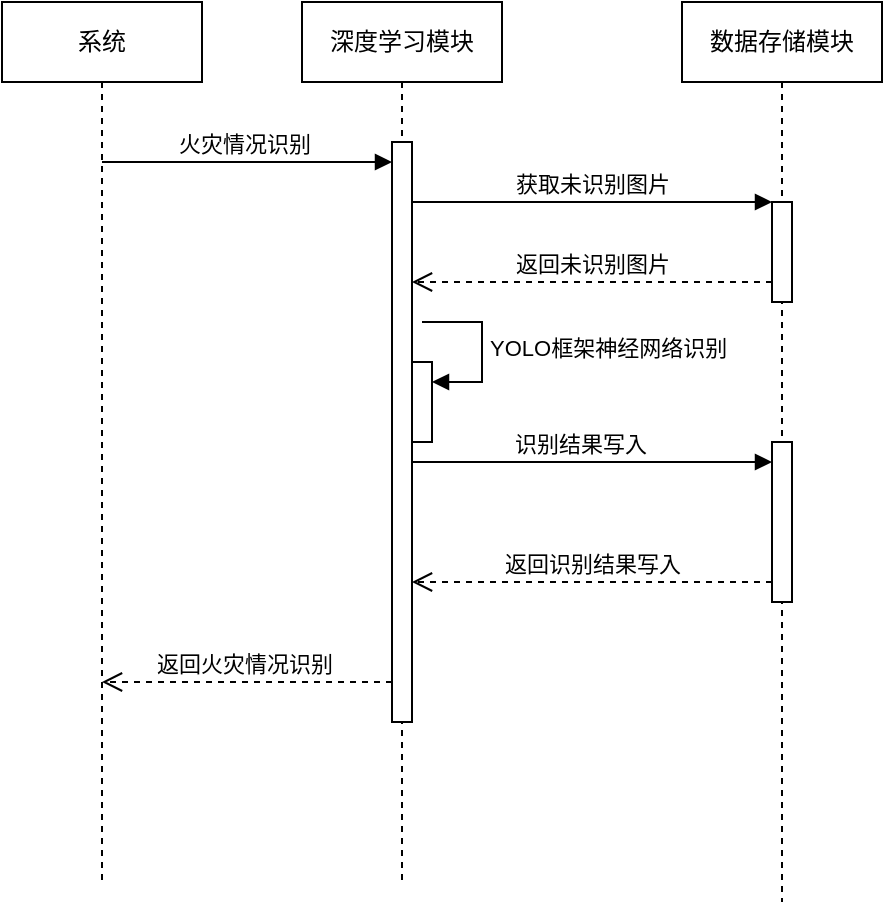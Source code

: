 <mxfile version="20.8.23" type="github">
  <diagram name="第 1 页" id="ZUcPJ8nwQQvhi497btmZ">
    <mxGraphModel dx="945" dy="573" grid="1" gridSize="10" guides="1" tooltips="1" connect="1" arrows="1" fold="1" page="1" pageScale="1" pageWidth="827" pageHeight="1169" math="0" shadow="0">
      <root>
        <mxCell id="0" />
        <mxCell id="1" parent="0" />
        <mxCell id="soi6QzS_a9XyFAHUzBpG-1" value="深度学习模块" style="shape=umlLifeline;perimeter=lifelinePerimeter;whiteSpace=wrap;html=1;container=1;dropTarget=0;collapsible=0;recursiveResize=0;outlineConnect=0;portConstraint=eastwest;newEdgeStyle={&quot;edgeStyle&quot;:&quot;elbowEdgeStyle&quot;,&quot;elbow&quot;:&quot;vertical&quot;,&quot;curved&quot;:0,&quot;rounded&quot;:0};" vertex="1" parent="1">
          <mxGeometry x="190" y="110" width="100" height="440" as="geometry" />
        </mxCell>
        <mxCell id="soi6QzS_a9XyFAHUzBpG-2" value="" style="html=1;points=[];perimeter=orthogonalPerimeter;outlineConnect=0;targetShapes=umlLifeline;portConstraint=eastwest;newEdgeStyle={&quot;edgeStyle&quot;:&quot;elbowEdgeStyle&quot;,&quot;elbow&quot;:&quot;vertical&quot;,&quot;curved&quot;:0,&quot;rounded&quot;:0};" vertex="1" parent="soi6QzS_a9XyFAHUzBpG-1">
          <mxGeometry x="45" y="70" width="10" height="290" as="geometry" />
        </mxCell>
        <mxCell id="soi6QzS_a9XyFAHUzBpG-3" value="" style="html=1;points=[];perimeter=orthogonalPerimeter;outlineConnect=0;targetShapes=umlLifeline;portConstraint=eastwest;newEdgeStyle={&quot;edgeStyle&quot;:&quot;elbowEdgeStyle&quot;,&quot;elbow&quot;:&quot;vertical&quot;,&quot;curved&quot;:0,&quot;rounded&quot;:0};" vertex="1" parent="soi6QzS_a9XyFAHUzBpG-1">
          <mxGeometry x="55" y="180" width="10" height="40" as="geometry" />
        </mxCell>
        <mxCell id="soi6QzS_a9XyFAHUzBpG-4" value="YOLO框架神经网络识别" style="html=1;align=left;spacingLeft=2;endArrow=block;rounded=0;edgeStyle=orthogonalEdgeStyle;curved=0;rounded=0;" edge="1" parent="soi6QzS_a9XyFAHUzBpG-1" target="soi6QzS_a9XyFAHUzBpG-3">
          <mxGeometry x="0.012" relative="1" as="geometry">
            <mxPoint x="60" y="160" as="sourcePoint" />
            <Array as="points">
              <mxPoint x="90" y="190" />
            </Array>
            <mxPoint as="offset" />
          </mxGeometry>
        </mxCell>
        <mxCell id="soi6QzS_a9XyFAHUzBpG-5" value="数据存储模块" style="shape=umlLifeline;perimeter=lifelinePerimeter;whiteSpace=wrap;html=1;container=1;dropTarget=0;collapsible=0;recursiveResize=0;outlineConnect=0;portConstraint=eastwest;newEdgeStyle={&quot;edgeStyle&quot;:&quot;elbowEdgeStyle&quot;,&quot;elbow&quot;:&quot;vertical&quot;,&quot;curved&quot;:0,&quot;rounded&quot;:0};" vertex="1" parent="1">
          <mxGeometry x="380" y="110" width="100" height="450" as="geometry" />
        </mxCell>
        <mxCell id="soi6QzS_a9XyFAHUzBpG-6" value="" style="html=1;points=[];perimeter=orthogonalPerimeter;outlineConnect=0;targetShapes=umlLifeline;portConstraint=eastwest;newEdgeStyle={&quot;edgeStyle&quot;:&quot;elbowEdgeStyle&quot;,&quot;elbow&quot;:&quot;vertical&quot;,&quot;curved&quot;:0,&quot;rounded&quot;:0};" vertex="1" parent="soi6QzS_a9XyFAHUzBpG-5">
          <mxGeometry x="45" y="100" width="10" height="50" as="geometry" />
        </mxCell>
        <mxCell id="soi6QzS_a9XyFAHUzBpG-7" value="" style="html=1;points=[];perimeter=orthogonalPerimeter;outlineConnect=0;targetShapes=umlLifeline;portConstraint=eastwest;newEdgeStyle={&quot;edgeStyle&quot;:&quot;elbowEdgeStyle&quot;,&quot;elbow&quot;:&quot;vertical&quot;,&quot;curved&quot;:0,&quot;rounded&quot;:0};" vertex="1" parent="soi6QzS_a9XyFAHUzBpG-5">
          <mxGeometry x="45" y="220" width="10" height="80" as="geometry" />
        </mxCell>
        <mxCell id="soi6QzS_a9XyFAHUzBpG-8" value="系统" style="shape=umlLifeline;perimeter=lifelinePerimeter;whiteSpace=wrap;html=1;container=1;dropTarget=0;collapsible=0;recursiveResize=0;outlineConnect=0;portConstraint=eastwest;newEdgeStyle={&quot;edgeStyle&quot;:&quot;elbowEdgeStyle&quot;,&quot;elbow&quot;:&quot;vertical&quot;,&quot;curved&quot;:0,&quot;rounded&quot;:0};" vertex="1" parent="1">
          <mxGeometry x="40" y="110" width="100" height="440" as="geometry" />
        </mxCell>
        <mxCell id="soi6QzS_a9XyFAHUzBpG-9" value="火灾情况识别" style="html=1;verticalAlign=bottom;endArrow=block;edgeStyle=elbowEdgeStyle;elbow=vertical;curved=0;rounded=0;" edge="1" parent="1" source="soi6QzS_a9XyFAHUzBpG-8" target="soi6QzS_a9XyFAHUzBpG-2">
          <mxGeometry x="-0.031" relative="1" as="geometry">
            <mxPoint x="100" y="180" as="sourcePoint" />
            <Array as="points">
              <mxPoint x="170" y="190" />
            </Array>
            <mxPoint as="offset" />
          </mxGeometry>
        </mxCell>
        <mxCell id="soi6QzS_a9XyFAHUzBpG-10" value="返回火灾情况识别" style="html=1;verticalAlign=bottom;endArrow=open;dashed=1;endSize=8;edgeStyle=elbowEdgeStyle;elbow=vertical;curved=0;rounded=0;" edge="1" parent="1" source="soi6QzS_a9XyFAHUzBpG-2" target="soi6QzS_a9XyFAHUzBpG-8">
          <mxGeometry x="0.031" relative="1" as="geometry">
            <mxPoint x="100" y="255" as="targetPoint" />
            <Array as="points">
              <mxPoint x="160" y="450" />
              <mxPoint x="160" y="510" />
              <mxPoint x="190" y="370" />
            </Array>
            <mxPoint as="offset" />
          </mxGeometry>
        </mxCell>
        <mxCell id="soi6QzS_a9XyFAHUzBpG-11" value="获取未识别图片" style="html=1;verticalAlign=bottom;endArrow=block;edgeStyle=elbowEdgeStyle;elbow=vertical;curved=0;rounded=0;" edge="1" parent="1" source="soi6QzS_a9XyFAHUzBpG-2" target="soi6QzS_a9XyFAHUzBpG-6">
          <mxGeometry relative="1" as="geometry">
            <mxPoint x="260" y="250" as="sourcePoint" />
            <Array as="points">
              <mxPoint x="320" y="210" />
            </Array>
            <mxPoint as="offset" />
          </mxGeometry>
        </mxCell>
        <mxCell id="soi6QzS_a9XyFAHUzBpG-12" value="返回未识别图片" style="html=1;verticalAlign=bottom;endArrow=open;dashed=1;endSize=8;edgeStyle=elbowEdgeStyle;elbow=vertical;curved=0;rounded=0;" edge="1" parent="1" source="soi6QzS_a9XyFAHUzBpG-6" target="soi6QzS_a9XyFAHUzBpG-2">
          <mxGeometry relative="1" as="geometry">
            <mxPoint x="295" y="285" as="targetPoint" />
            <Array as="points">
              <mxPoint x="310" y="250" />
            </Array>
          </mxGeometry>
        </mxCell>
        <mxCell id="soi6QzS_a9XyFAHUzBpG-13" value="识别结果写入" style="html=1;verticalAlign=bottom;endArrow=block;edgeStyle=elbowEdgeStyle;elbow=vertical;curved=0;rounded=0;" edge="1" parent="1" source="soi6QzS_a9XyFAHUzBpG-2" target="soi6QzS_a9XyFAHUzBpG-7">
          <mxGeometry x="-0.071" relative="1" as="geometry">
            <mxPoint x="315" y="400" as="sourcePoint" />
            <Array as="points">
              <mxPoint x="310" y="340" />
            </Array>
            <mxPoint as="offset" />
          </mxGeometry>
        </mxCell>
        <mxCell id="soi6QzS_a9XyFAHUzBpG-14" value="返回识别结果写入" style="html=1;verticalAlign=bottom;endArrow=open;dashed=1;endSize=8;edgeStyle=elbowEdgeStyle;elbow=vertical;curved=0;rounded=0;" edge="1" parent="1" source="soi6QzS_a9XyFAHUzBpG-7" target="soi6QzS_a9XyFAHUzBpG-2">
          <mxGeometry relative="1" as="geometry">
            <mxPoint x="315" y="475" as="targetPoint" />
            <Array as="points">
              <mxPoint x="310" y="400" />
              <mxPoint x="300" y="470" />
            </Array>
          </mxGeometry>
        </mxCell>
      </root>
    </mxGraphModel>
  </diagram>
</mxfile>
